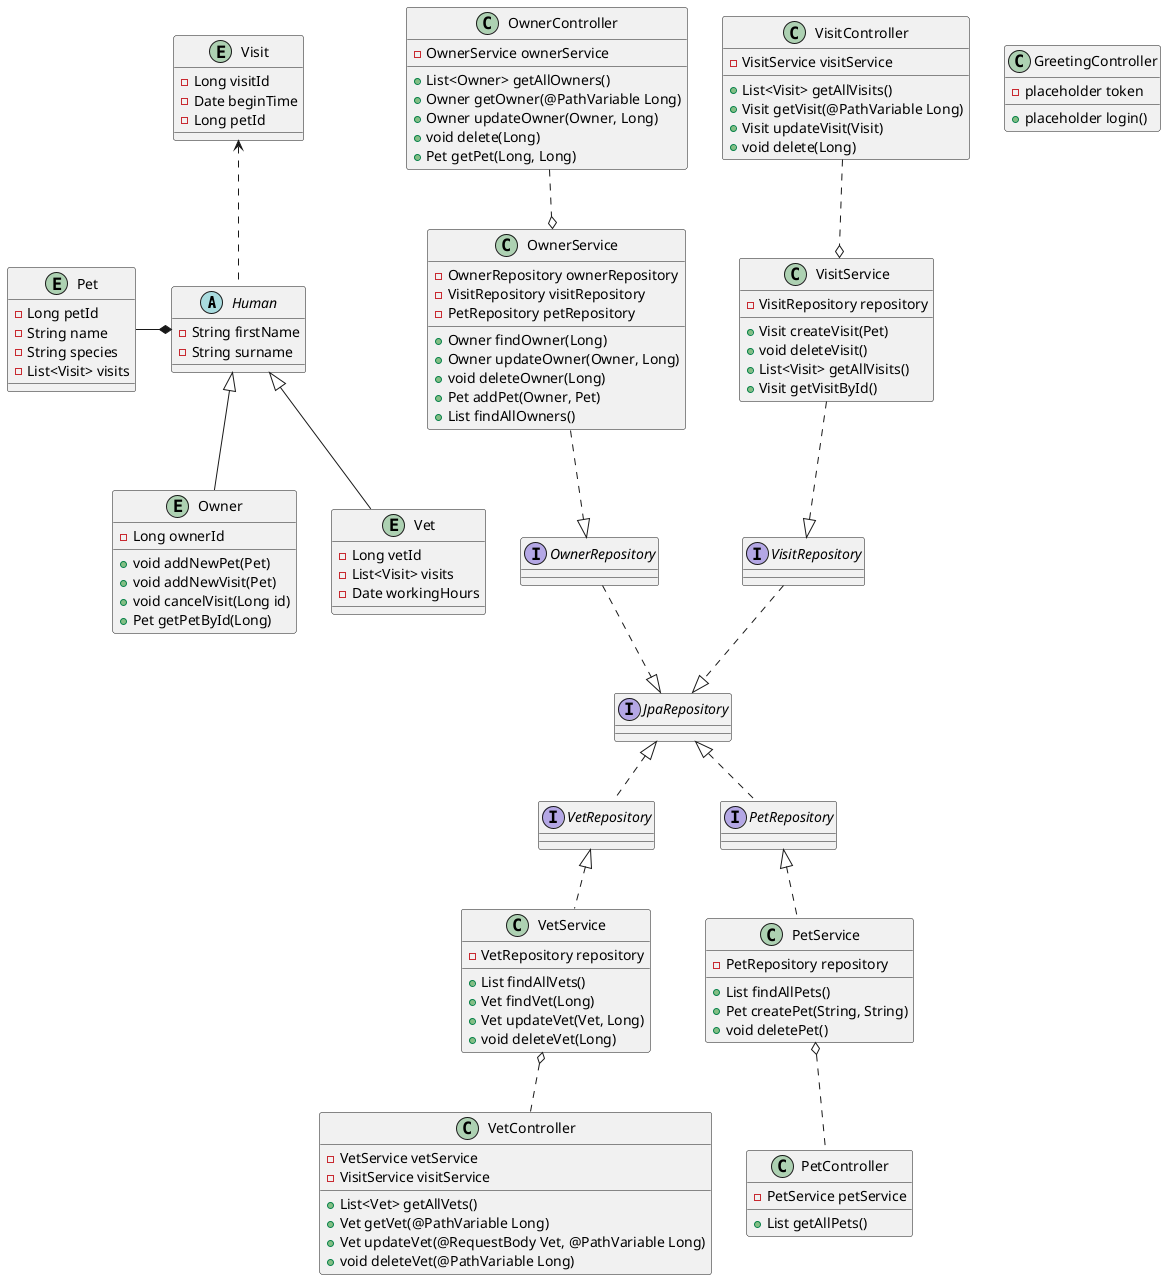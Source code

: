 @startuml PetClinic


abstract Human{
    -String firstName
    -String surname
}

entity Owner extends Human {
    -Long ownerId
    +void addNewPet(Pet)
    +void addNewVisit(Pet)
    +void cancelVisit(Long id)
    +Pet getPetById(Long)
}

entity Vet extends Human {
    -Long vetId
    -List<Visit> visits
    -Date workingHours
}

entity Visit {
    -Long visitId
    -Date beginTime
    -Long petId
}

entity Pet {
    -Long petId
    -String name
    -String species
    -List<Visit> visits
}

interface VetRepository 
interface PetRepository 
interface OwnerRepository
interface VisitRepository
interface JpaRepository

JpaRepository <|.. VetRepository
JpaRepository <|.. PetRepository
OwnerRepository ..|> JpaRepository
VisitRepository ..|> JpaRepository

PetRepository <|.. PetService
VetRepository <|.. VetService
OwnerService ..|> OwnerRepository
VisitService ..|> VisitRepository

PetService o.. PetController
VetService o.. VetController
OwnerController ..o OwnerService
VisitController ..o VisitService

Pet -* Human
Visit <.. Human


class OwnerService {
    -OwnerRepository ownerRepository
    -VisitRepository visitRepository
    -PetRepository petRepository
    +Owner findOwner(Long)
    +Owner updateOwner(Owner, Long)
    +void deleteOwner(Long)
    +Pet addPet(Owner, Pet)
    +List findAllOwners()
}

class PetService {
    -PetRepository repository
    +List findAllPets()
    +Pet createPet(String, String)
    +void deletePet()
}

class VetService {
    -VetRepository repository
    +List findAllVets()
    +Vet findVet(Long)
    +Vet updateVet(Vet, Long)
    +void deleteVet(Long)
}

class VisitService {
    -VisitRepository repository
    +Visit createVisit(Pet)
    +void deleteVisit()
    +List<Visit> getAllVisits()
    +Visit getVisitById()
}

class GreetingController {
    -placeholder token
    +placeholder login()
}

class OwnerController {
    -OwnerService ownerService
    +List<Owner> getAllOwners()
    +Owner getOwner(@PathVariable Long)
    +Owner updateOwner(Owner, Long)
    +void delete(Long)
    +Pet getPet(Long, Long)
}

class PetController {
    -PetService petService
    +List getAllPets()
}

class VisitController {
    -VisitService visitService
    +List<Visit> getAllVisits()
    +Visit getVisit(@PathVariable Long)
    +Visit updateVisit(Visit)
    +void delete(Long)
}
class VetController {
    -VetService vetService
    -VisitService visitService
    +List<Vet> getAllVets()
    +Vet getVet(@PathVariable Long)
    +Vet updateVet(@RequestBody Vet, @PathVariable Long)
    +void deleteVet(@PathVariable Long)
}

@enduml